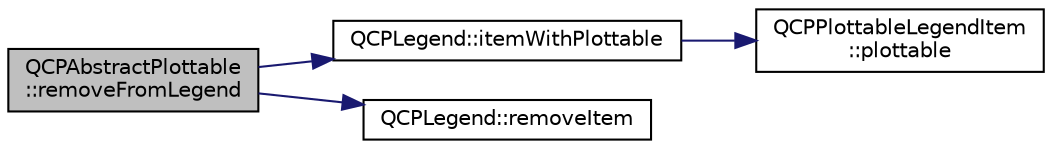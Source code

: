 digraph "QCPAbstractPlottable::removeFromLegend"
{
  edge [fontname="Helvetica",fontsize="10",labelfontname="Helvetica",labelfontsize="10"];
  node [fontname="Helvetica",fontsize="10",shape=record];
  rankdir="LR";
  Node1 [label="QCPAbstractPlottable\l::removeFromLegend",height=0.2,width=0.4,color="black", fillcolor="grey75", style="filled", fontcolor="black"];
  Node1 -> Node2 [color="midnightblue",fontsize="10",style="solid",fontname="Helvetica"];
  Node2 [label="QCPLegend::itemWithPlottable",height=0.2,width=0.4,color="black", fillcolor="white", style="filled",URL="$class_q_c_p_legend.html#a5ee80cf83f65e3b6dd386942ee3cc1ee"];
  Node2 -> Node3 [color="midnightblue",fontsize="10",style="solid",fontname="Helvetica"];
  Node3 [label="QCPPlottableLegendItem\l::plottable",height=0.2,width=0.4,color="black", fillcolor="white", style="filled",URL="$class_q_c_p_plottable_legend_item.html#af29e9a2c60b4cba0cac2447b8af7b488"];
  Node1 -> Node4 [color="midnightblue",fontsize="10",style="solid",fontname="Helvetica"];
  Node4 [label="QCPLegend::removeItem",height=0.2,width=0.4,color="black", fillcolor="white", style="filled",URL="$class_q_c_p_legend.html#ac91595c3eaa746fe6321d2eb952c63bb"];
}
